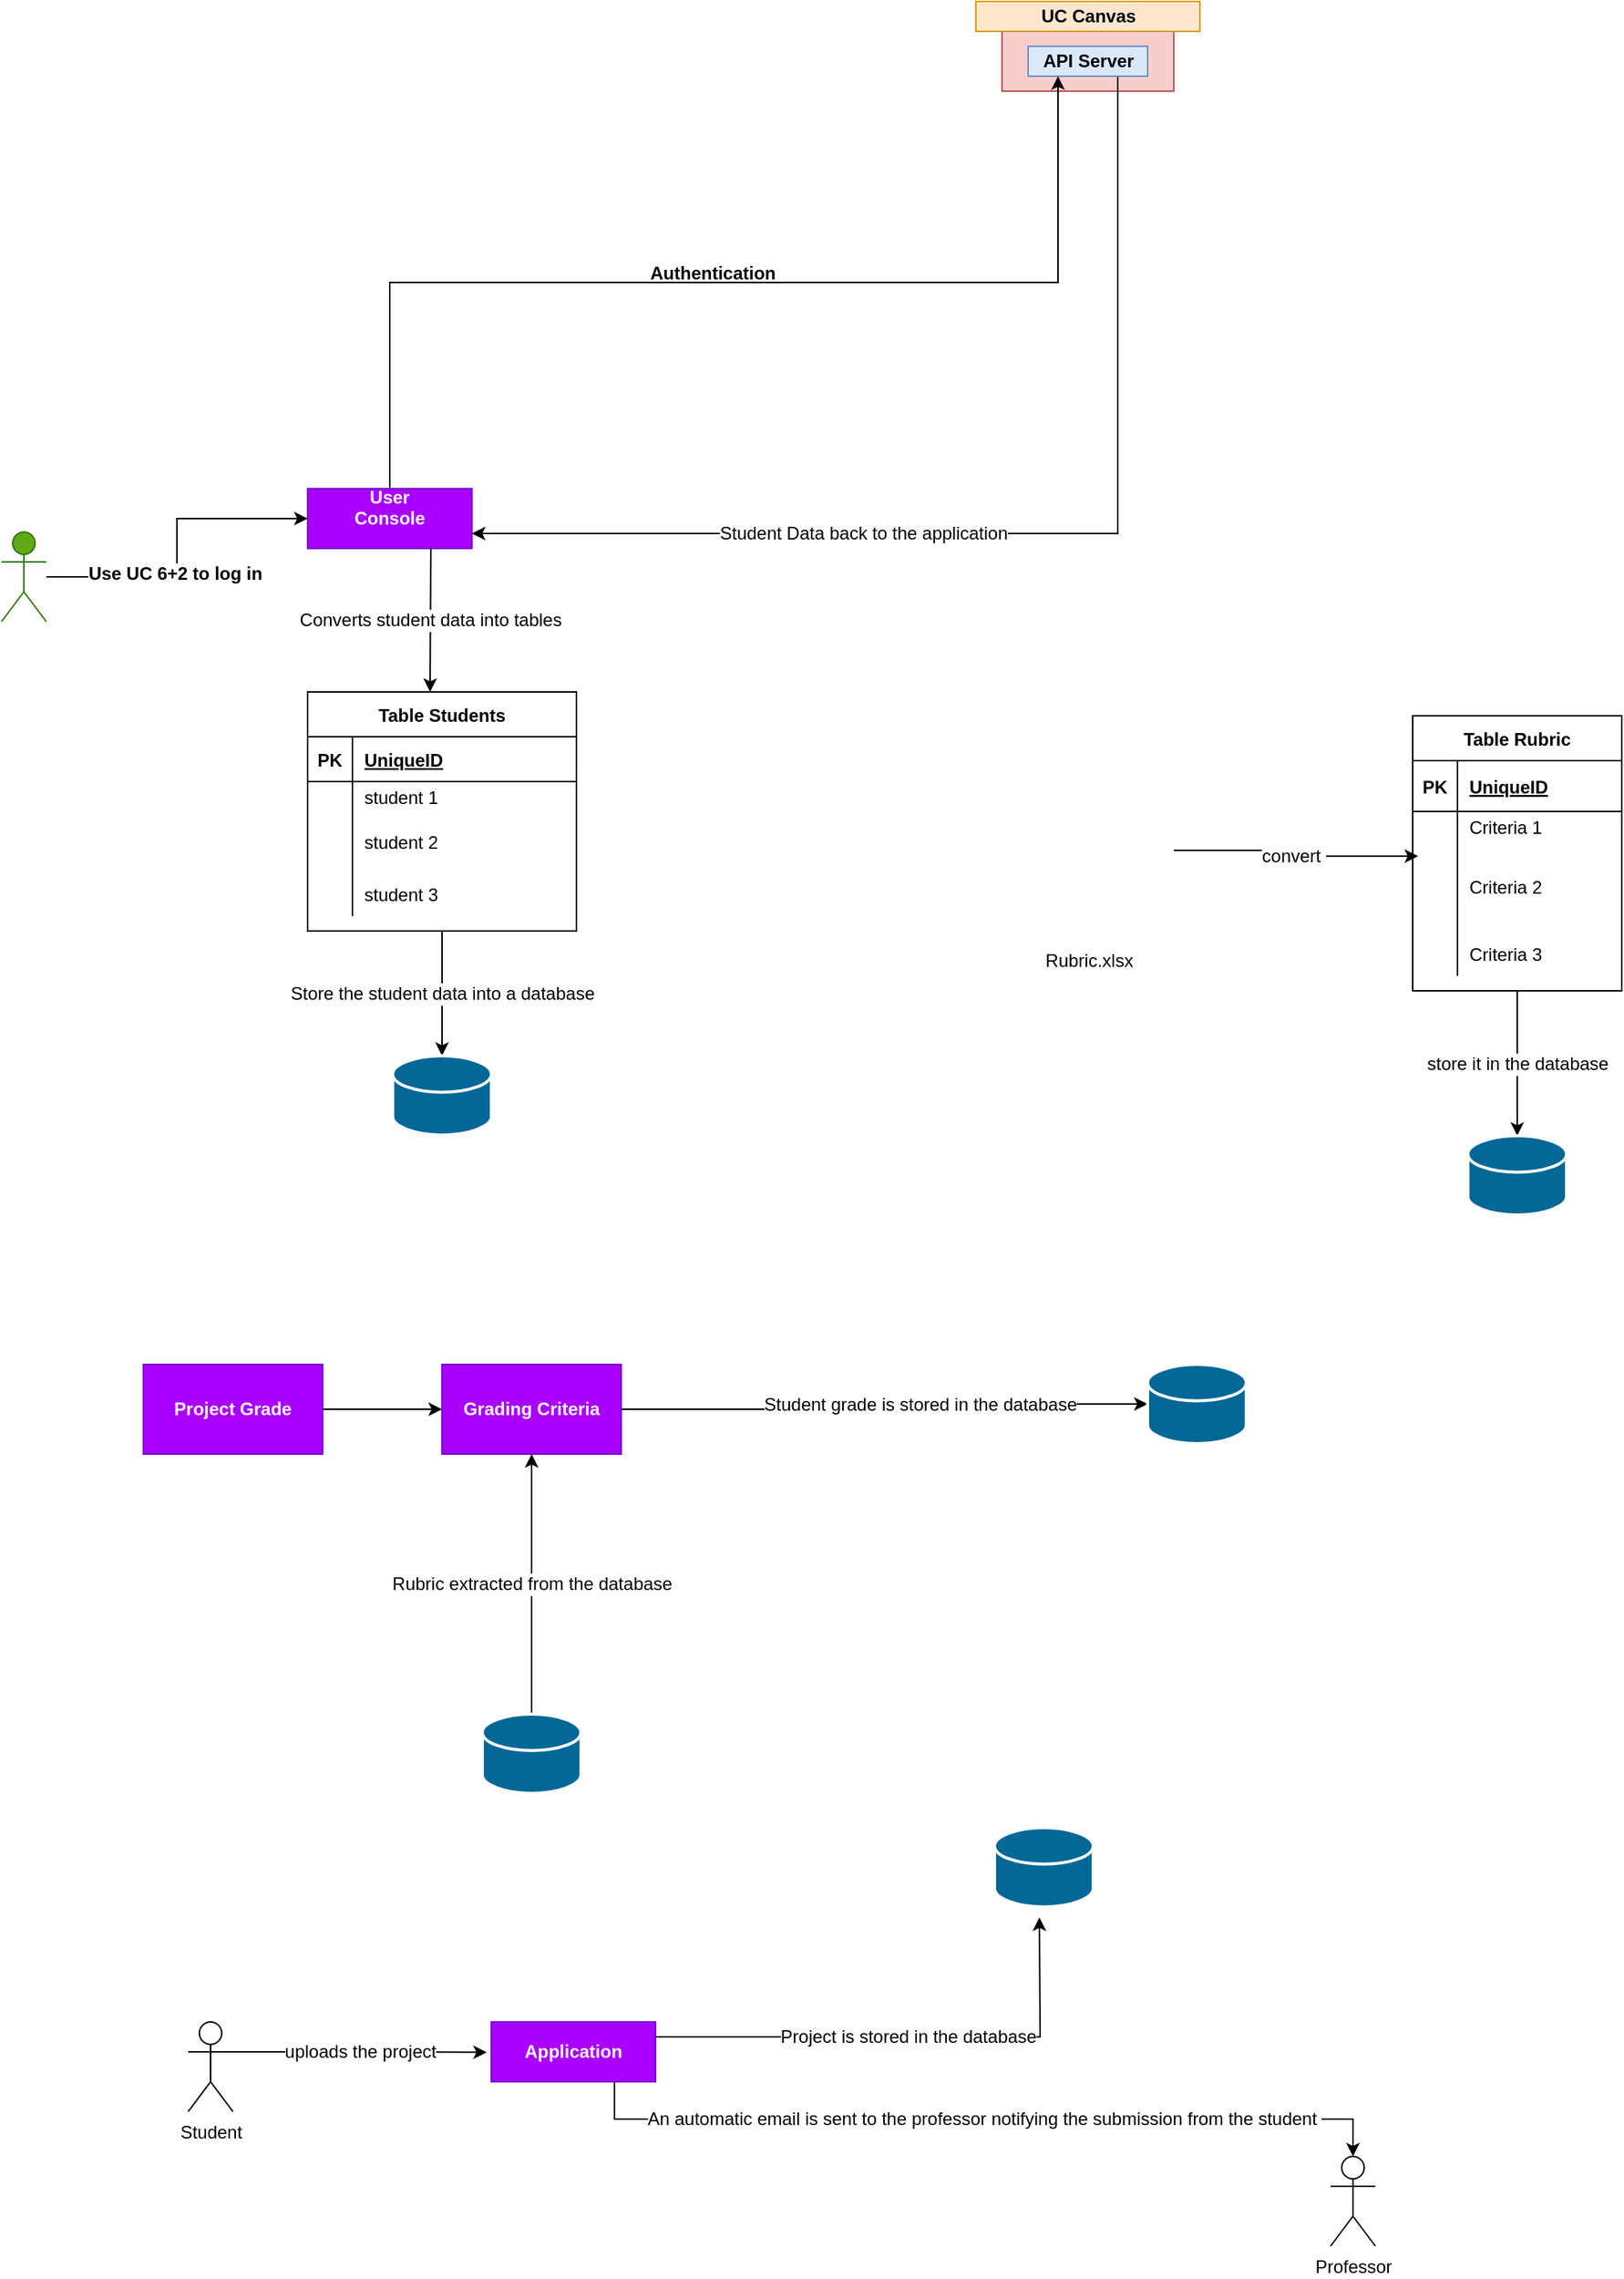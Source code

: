 <mxfile version="13.7.3" type="device" pages="3"><diagram name="D2" id="yiFUVaIJTZp96w5L5gGm"><mxGraphModel dx="1955" dy="1093" grid="1" gridSize="10" guides="1" tooltips="1" connect="1" arrows="1" fold="1" page="1" pageScale="1" pageWidth="1169" pageHeight="827" math="0" shadow="0"><root><mxCell id="TwGnZ3G9gbLGve85JqXl-0"/><mxCell id="TwGnZ3G9gbLGve85JqXl-1" parent="TwGnZ3G9gbLGve85JqXl-0"/><mxCell id="TwGnZ3G9gbLGve85JqXl-78" style="edgeStyle=orthogonalEdgeStyle;rounded=0;orthogonalLoop=1;jettySize=auto;html=1;entryX=0;entryY=0.5;entryDx=0;entryDy=0;" parent="TwGnZ3G9gbLGve85JqXl-1" source="TwGnZ3G9gbLGve85JqXl-13" target="TwGnZ3G9gbLGve85JqXl-76" edge="1"><mxGeometry relative="1" as="geometry"/></mxCell><mxCell id="TwGnZ3G9gbLGve85JqXl-106" value="&lt;b&gt;Use UC 6+2 to log in&lt;/b&gt;" style="text;html=1;align=center;verticalAlign=middle;resizable=0;points=[];labelBackgroundColor=#ffffff;" parent="TwGnZ3G9gbLGve85JqXl-78" vertex="1" connectable="0"><mxGeometry x="-0.194" y="2" relative="1" as="geometry"><mxPoint as="offset"/></mxGeometry></mxCell><mxCell id="TwGnZ3G9gbLGve85JqXl-13" value="Actor" style="shape=umlActor;verticalLabelPosition=bottom;labelBackgroundColor=#ffffff;verticalAlign=top;html=1;outlineConnect=0;fillColor=#60a917;strokeColor=#2D7600;fontColor=#ffffff;" parent="TwGnZ3G9gbLGve85JqXl-1" vertex="1"><mxGeometry x="15" y="423" width="30" height="60" as="geometry"/></mxCell><mxCell id="TwGnZ3G9gbLGve85JqXl-14" value="" style="rounded=0;whiteSpace=wrap;html=1;fillColor=#f8cecc;strokeColor=#b85450;" parent="TwGnZ3G9gbLGve85JqXl-1" vertex="1"><mxGeometry x="685" y="88" width="115" height="40" as="geometry"/></mxCell><mxCell id="A2jOwhbCnfomv7ax0fRf-10" value="Student Data back to the application" style="edgeStyle=orthogonalEdgeStyle;rounded=0;orthogonalLoop=1;jettySize=auto;html=1;exitX=0.75;exitY=1;exitDx=0;exitDy=0;entryX=1;entryY=0.75;entryDx=0;entryDy=0;fontSize=12;" edge="1" parent="TwGnZ3G9gbLGve85JqXl-1" source="TwGnZ3G9gbLGve85JqXl-15" target="TwGnZ3G9gbLGve85JqXl-76"><mxGeometry x="0.293" relative="1" as="geometry"><mxPoint x="1" as="offset"/></mxGeometry></mxCell><mxCell id="TwGnZ3G9gbLGve85JqXl-15" value="&lt;b&gt;API Server&lt;/b&gt;" style="rounded=0;whiteSpace=wrap;html=1;fillColor=#dae8fc;strokeColor=#6c8ebf;" parent="TwGnZ3G9gbLGve85JqXl-1" vertex="1"><mxGeometry x="702.5" y="98" width="80" height="20" as="geometry"/></mxCell><mxCell id="TwGnZ3G9gbLGve85JqXl-20" value="&lt;b&gt;UC Canvas&lt;/b&gt;" style="text;html=1;strokeColor=#d79b00;fillColor=#ffe6cc;align=center;verticalAlign=middle;whiteSpace=wrap;rounded=0;" parent="TwGnZ3G9gbLGve85JqXl-1" vertex="1"><mxGeometry x="667.5" y="68" width="150" height="20" as="geometry"/></mxCell><mxCell id="TwGnZ3G9gbLGve85JqXl-97" style="edgeStyle=orthogonalEdgeStyle;rounded=0;orthogonalLoop=1;jettySize=auto;html=1;entryX=0.25;entryY=1;entryDx=0;entryDy=0;exitX=0.5;exitY=0;exitDx=0;exitDy=0;" parent="TwGnZ3G9gbLGve85JqXl-1" source="TwGnZ3G9gbLGve85JqXl-76" target="TwGnZ3G9gbLGve85JqXl-15" edge="1"><mxGeometry relative="1" as="geometry"><mxPoint x="485" y="274.5" as="sourcePoint"/></mxGeometry></mxCell><mxCell id="TwGnZ3G9gbLGve85JqXl-121" value="&lt;b style=&quot;font-size: 12px;&quot;&gt;Authentication&lt;/b&gt;" style="text;html=1;align=center;verticalAlign=middle;resizable=0;points=[];labelBackgroundColor=none;fontSize=12;" parent="TwGnZ3G9gbLGve85JqXl-97" vertex="1" connectable="0"><mxGeometry x="-0.478" y="1" relative="1" as="geometry"><mxPoint x="164.67" y="-5" as="offset"/></mxGeometry></mxCell><mxCell id="A2jOwhbCnfomv7ax0fRf-11" value="Converts student data into tables" style="edgeStyle=orthogonalEdgeStyle;rounded=0;orthogonalLoop=1;jettySize=auto;html=1;exitX=0.75;exitY=1;exitDx=0;exitDy=0;fontSize=12;" edge="1" parent="TwGnZ3G9gbLGve85JqXl-1" source="TwGnZ3G9gbLGve85JqXl-76"><mxGeometry relative="1" as="geometry"><mxPoint x="302" y="530" as="targetPoint"/></mxGeometry></mxCell><mxCell id="TwGnZ3G9gbLGve85JqXl-76" value="&lt;b&gt;User &lt;br&gt;Console&lt;br&gt;&lt;br&gt;&lt;/b&gt;" style="rounded=0;whiteSpace=wrap;html=1;fillColor=#aa00ff;strokeColor=#7700CC;fontColor=#ffffff;" parent="TwGnZ3G9gbLGve85JqXl-1" vertex="1"><mxGeometry x="220" y="394" width="110" height="40" as="geometry"/></mxCell><mxCell id="A2jOwhbCnfomv7ax0fRf-73" value="Store the student data into a database" style="edgeStyle=orthogonalEdgeStyle;rounded=0;orthogonalLoop=1;jettySize=auto;html=1;fontSize=12;" edge="1" parent="TwGnZ3G9gbLGve85JqXl-1" source="A2jOwhbCnfomv7ax0fRf-55" target="A2jOwhbCnfomv7ax0fRf-74"><mxGeometry relative="1" as="geometry"><mxPoint x="310" y="800" as="targetPoint"/></mxGeometry></mxCell><mxCell id="A2jOwhbCnfomv7ax0fRf-55" value="Table Students" style="shape=table;startSize=30;container=1;collapsible=1;childLayout=tableLayout;fixedRows=1;rowLines=0;fontStyle=1;align=center;resizeLast=1;fontSize=12;" vertex="1" parent="TwGnZ3G9gbLGve85JqXl-1"><mxGeometry x="220" y="530" width="180" height="160" as="geometry"/></mxCell><mxCell id="A2jOwhbCnfomv7ax0fRf-56" value="" style="shape=partialRectangle;collapsible=0;dropTarget=0;pointerEvents=0;fillColor=none;top=0;left=0;bottom=1;right=0;points=[[0,0.5],[1,0.5]];portConstraint=eastwest;" vertex="1" parent="A2jOwhbCnfomv7ax0fRf-55"><mxGeometry y="30" width="180" height="30" as="geometry"/></mxCell><mxCell id="A2jOwhbCnfomv7ax0fRf-57" value="PK" style="shape=partialRectangle;connectable=0;fillColor=none;top=0;left=0;bottom=0;right=0;fontStyle=1;overflow=hidden;" vertex="1" parent="A2jOwhbCnfomv7ax0fRf-56"><mxGeometry width="30" height="30" as="geometry"/></mxCell><mxCell id="A2jOwhbCnfomv7ax0fRf-58" value="UniqueID" style="shape=partialRectangle;connectable=0;fillColor=none;top=0;left=0;bottom=0;right=0;align=left;spacingLeft=6;fontStyle=5;overflow=hidden;" vertex="1" parent="A2jOwhbCnfomv7ax0fRf-56"><mxGeometry x="30" width="150" height="30" as="geometry"/></mxCell><mxCell id="A2jOwhbCnfomv7ax0fRf-59" value="" style="shape=partialRectangle;collapsible=0;dropTarget=0;pointerEvents=0;fillColor=none;top=0;left=0;bottom=0;right=0;points=[[0,0.5],[1,0.5]];portConstraint=eastwest;" vertex="1" parent="A2jOwhbCnfomv7ax0fRf-55"><mxGeometry y="60" width="180" height="20" as="geometry"/></mxCell><mxCell id="A2jOwhbCnfomv7ax0fRf-60" value="" style="shape=partialRectangle;connectable=0;fillColor=none;top=0;left=0;bottom=0;right=0;editable=1;overflow=hidden;" vertex="1" parent="A2jOwhbCnfomv7ax0fRf-59"><mxGeometry width="30" height="20" as="geometry"/></mxCell><mxCell id="A2jOwhbCnfomv7ax0fRf-61" value="student 1" style="shape=partialRectangle;connectable=0;fillColor=none;top=0;left=0;bottom=0;right=0;align=left;spacingLeft=6;overflow=hidden;" vertex="1" parent="A2jOwhbCnfomv7ax0fRf-59"><mxGeometry x="30" width="150" height="20" as="geometry"/></mxCell><mxCell id="A2jOwhbCnfomv7ax0fRf-62" value="" style="shape=partialRectangle;collapsible=0;dropTarget=0;pointerEvents=0;fillColor=none;top=0;left=0;bottom=0;right=0;points=[[0,0.5],[1,0.5]];portConstraint=eastwest;" vertex="1" parent="A2jOwhbCnfomv7ax0fRf-55"><mxGeometry y="80" width="180" height="40" as="geometry"/></mxCell><mxCell id="A2jOwhbCnfomv7ax0fRf-63" value="" style="shape=partialRectangle;connectable=0;fillColor=none;top=0;left=0;bottom=0;right=0;editable=1;overflow=hidden;" vertex="1" parent="A2jOwhbCnfomv7ax0fRf-62"><mxGeometry width="30" height="40" as="geometry"/></mxCell><mxCell id="A2jOwhbCnfomv7ax0fRf-64" value="student 2" style="shape=partialRectangle;connectable=0;fillColor=none;top=0;left=0;bottom=0;right=0;align=left;spacingLeft=6;overflow=hidden;" vertex="1" parent="A2jOwhbCnfomv7ax0fRf-62"><mxGeometry x="30" width="150" height="40" as="geometry"/></mxCell><mxCell id="A2jOwhbCnfomv7ax0fRf-65" value="" style="shape=partialRectangle;collapsible=0;dropTarget=0;pointerEvents=0;fillColor=none;top=0;left=0;bottom=0;right=0;points=[[0,0.5],[1,0.5]];portConstraint=eastwest;" vertex="1" parent="A2jOwhbCnfomv7ax0fRf-55"><mxGeometry y="120" width="180" height="30" as="geometry"/></mxCell><mxCell id="A2jOwhbCnfomv7ax0fRf-66" value="" style="shape=partialRectangle;connectable=0;fillColor=none;top=0;left=0;bottom=0;right=0;editable=1;overflow=hidden;" vertex="1" parent="A2jOwhbCnfomv7ax0fRf-65"><mxGeometry width="30" height="30" as="geometry"/></mxCell><mxCell id="A2jOwhbCnfomv7ax0fRf-67" value="student 3" style="shape=partialRectangle;connectable=0;fillColor=none;top=0;left=0;bottom=0;right=0;align=left;spacingLeft=6;overflow=hidden;" vertex="1" parent="A2jOwhbCnfomv7ax0fRf-65"><mxGeometry x="30" width="150" height="30" as="geometry"/></mxCell><mxCell id="A2jOwhbCnfomv7ax0fRf-74" value="" style="shape=mxgraph.cisco.storage.relational_database;html=1;pointerEvents=1;dashed=0;fillColor=#036897;strokeColor=#ffffff;strokeWidth=2;verticalLabelPosition=bottom;verticalAlign=top;align=center;outlineConnect=0;fontSize=12;" vertex="1" parent="TwGnZ3G9gbLGve85JqXl-1"><mxGeometry x="277" y="773.5" width="66" height="53" as="geometry"/></mxCell><mxCell id="A2jOwhbCnfomv7ax0fRf-108" value="convert&amp;nbsp;" style="edgeStyle=orthogonalEdgeStyle;rounded=0;orthogonalLoop=1;jettySize=auto;html=1;entryX=0.026;entryY=0.165;entryDx=0;entryDy=0;entryPerimeter=0;fontSize=12;" edge="1" parent="TwGnZ3G9gbLGve85JqXl-1" source="A2jOwhbCnfomv7ax0fRf-76" target="A2jOwhbCnfomv7ax0fRf-99"><mxGeometry relative="1" as="geometry"/></mxCell><mxCell id="A2jOwhbCnfomv7ax0fRf-76" value="" style="shape=image;html=1;verticalAlign=top;verticalLabelPosition=bottom;labelBackgroundColor=#ffffff;imageAspect=0;aspect=fixed;image=https://cdn0.iconfinder.com/data/icons/file-names-vol-6-1/512/09-128.png;fontSize=12;" vertex="1" parent="TwGnZ3G9gbLGve85JqXl-1"><mxGeometry x="672" y="572" width="128" height="128" as="geometry"/></mxCell><mxCell id="A2jOwhbCnfomv7ax0fRf-113" value="store it in the database" style="edgeStyle=orthogonalEdgeStyle;rounded=0;orthogonalLoop=1;jettySize=auto;html=1;exitX=0.5;exitY=1;exitDx=0;exitDy=0;entryX=0.5;entryY=0;entryDx=0;entryDy=0;entryPerimeter=0;fontSize=12;" edge="1" parent="TwGnZ3G9gbLGve85JqXl-1" source="A2jOwhbCnfomv7ax0fRf-92" target="A2jOwhbCnfomv7ax0fRf-111"><mxGeometry relative="1" as="geometry"/></mxCell><mxCell id="A2jOwhbCnfomv7ax0fRf-92" value="Table Rubric" style="shape=table;startSize=30;container=1;collapsible=1;childLayout=tableLayout;fixedRows=1;rowLines=0;fontStyle=1;align=center;resizeLast=1;fontSize=12;" vertex="1" parent="TwGnZ3G9gbLGve85JqXl-1"><mxGeometry x="960" y="546" width="140" height="184" as="geometry"/></mxCell><mxCell id="A2jOwhbCnfomv7ax0fRf-93" value="" style="shape=partialRectangle;collapsible=0;dropTarget=0;pointerEvents=0;fillColor=none;top=0;left=0;bottom=1;right=0;points=[[0,0.5],[1,0.5]];portConstraint=eastwest;" vertex="1" parent="A2jOwhbCnfomv7ax0fRf-92"><mxGeometry y="30" width="140" height="34" as="geometry"/></mxCell><mxCell id="A2jOwhbCnfomv7ax0fRf-94" value="PK" style="shape=partialRectangle;connectable=0;fillColor=none;top=0;left=0;bottom=0;right=0;fontStyle=1;overflow=hidden;" vertex="1" parent="A2jOwhbCnfomv7ax0fRf-93"><mxGeometry width="30" height="34" as="geometry"/></mxCell><mxCell id="A2jOwhbCnfomv7ax0fRf-95" value="UniqueID" style="shape=partialRectangle;connectable=0;fillColor=none;top=0;left=0;bottom=0;right=0;align=left;spacingLeft=6;fontStyle=5;overflow=hidden;" vertex="1" parent="A2jOwhbCnfomv7ax0fRf-93"><mxGeometry x="30" width="110" height="34" as="geometry"/></mxCell><mxCell id="A2jOwhbCnfomv7ax0fRf-96" value="" style="shape=partialRectangle;collapsible=0;dropTarget=0;pointerEvents=0;fillColor=none;top=0;left=0;bottom=0;right=0;points=[[0,0.5],[1,0.5]];portConstraint=eastwest;" vertex="1" parent="A2jOwhbCnfomv7ax0fRf-92"><mxGeometry y="64" width="140" height="20" as="geometry"/></mxCell><mxCell id="A2jOwhbCnfomv7ax0fRf-97" value="" style="shape=partialRectangle;connectable=0;fillColor=none;top=0;left=0;bottom=0;right=0;editable=1;overflow=hidden;" vertex="1" parent="A2jOwhbCnfomv7ax0fRf-96"><mxGeometry width="30" height="20" as="geometry"/></mxCell><mxCell id="A2jOwhbCnfomv7ax0fRf-98" value="Criteria 1" style="shape=partialRectangle;connectable=0;fillColor=none;top=0;left=0;bottom=0;right=0;align=left;spacingLeft=6;overflow=hidden;" vertex="1" parent="A2jOwhbCnfomv7ax0fRf-96"><mxGeometry x="30" width="110" height="20" as="geometry"/></mxCell><mxCell id="A2jOwhbCnfomv7ax0fRf-99" value="" style="shape=partialRectangle;collapsible=0;dropTarget=0;pointerEvents=0;fillColor=none;top=0;left=0;bottom=0;right=0;points=[[0,0.5],[1,0.5]];portConstraint=eastwest;" vertex="1" parent="A2jOwhbCnfomv7ax0fRf-92"><mxGeometry y="84" width="140" height="60" as="geometry"/></mxCell><mxCell id="A2jOwhbCnfomv7ax0fRf-100" value="" style="shape=partialRectangle;connectable=0;fillColor=none;top=0;left=0;bottom=0;right=0;editable=1;overflow=hidden;" vertex="1" parent="A2jOwhbCnfomv7ax0fRf-99"><mxGeometry width="30" height="60" as="geometry"/></mxCell><mxCell id="A2jOwhbCnfomv7ax0fRf-101" value="Criteria 2" style="shape=partialRectangle;connectable=0;fillColor=none;top=0;left=0;bottom=0;right=0;align=left;spacingLeft=6;overflow=hidden;" vertex="1" parent="A2jOwhbCnfomv7ax0fRf-99"><mxGeometry x="30" width="110" height="60" as="geometry"/></mxCell><mxCell id="A2jOwhbCnfomv7ax0fRf-102" value="" style="shape=partialRectangle;collapsible=0;dropTarget=0;pointerEvents=0;fillColor=none;top=0;left=0;bottom=0;right=0;points=[[0,0.5],[1,0.5]];portConstraint=eastwest;" vertex="1" parent="A2jOwhbCnfomv7ax0fRf-92"><mxGeometry y="144" width="140" height="30" as="geometry"/></mxCell><mxCell id="A2jOwhbCnfomv7ax0fRf-103" value="" style="shape=partialRectangle;connectable=0;fillColor=none;top=0;left=0;bottom=0;right=0;editable=1;overflow=hidden;" vertex="1" parent="A2jOwhbCnfomv7ax0fRf-102"><mxGeometry width="30" height="30" as="geometry"/></mxCell><mxCell id="A2jOwhbCnfomv7ax0fRf-104" value="Criteria 3" style="shape=partialRectangle;connectable=0;fillColor=none;top=0;left=0;bottom=0;right=0;align=left;spacingLeft=6;overflow=hidden;" vertex="1" parent="A2jOwhbCnfomv7ax0fRf-102"><mxGeometry x="30" width="110" height="30" as="geometry"/></mxCell><mxCell id="A2jOwhbCnfomv7ax0fRf-110" value="Rubric.xlsx" style="text;html=1;align=center;verticalAlign=middle;resizable=0;points=[];autosize=1;fontSize=12;" vertex="1" parent="TwGnZ3G9gbLGve85JqXl-1"><mxGeometry x="707.5" y="700" width="70" height="20" as="geometry"/></mxCell><mxCell id="A2jOwhbCnfomv7ax0fRf-111" value="" style="shape=mxgraph.cisco.storage.relational_database;html=1;pointerEvents=1;dashed=0;fillColor=#036897;strokeColor=#ffffff;strokeWidth=2;verticalLabelPosition=bottom;verticalAlign=top;align=center;outlineConnect=0;fontSize=12;" vertex="1" parent="TwGnZ3G9gbLGve85JqXl-1"><mxGeometry x="997" y="827" width="66" height="53" as="geometry"/></mxCell><mxCell id="A2jOwhbCnfomv7ax0fRf-116" value="" style="edgeStyle=orthogonalEdgeStyle;rounded=0;orthogonalLoop=1;jettySize=auto;html=1;fontSize=12;" edge="1" parent="TwGnZ3G9gbLGve85JqXl-1" source="A2jOwhbCnfomv7ax0fRf-114" target="A2jOwhbCnfomv7ax0fRf-115"><mxGeometry relative="1" as="geometry"/></mxCell><mxCell id="A2jOwhbCnfomv7ax0fRf-114" value="Project Grade" style="rounded=0;whiteSpace=wrap;html=1;fontSize=12;fillColor=#AA00FF;strokeColor=#7700CC;fontColor=#FFFFFF;fontStyle=1" vertex="1" parent="TwGnZ3G9gbLGve85JqXl-1"><mxGeometry x="110" y="980" width="120" height="60" as="geometry"/></mxCell><mxCell id="A2jOwhbCnfomv7ax0fRf-125" value="Student grade is stored in the database" style="edgeStyle=orthogonalEdgeStyle;rounded=0;orthogonalLoop=1;jettySize=auto;html=1;exitX=1;exitY=0.5;exitDx=0;exitDy=0;entryX=0;entryY=0.5;entryDx=0;entryDy=0;entryPerimeter=0;fontSize=12;" edge="1" parent="TwGnZ3G9gbLGve85JqXl-1" source="A2jOwhbCnfomv7ax0fRf-115" target="A2jOwhbCnfomv7ax0fRf-123"><mxGeometry x="0.143" relative="1" as="geometry"><mxPoint as="offset"/></mxGeometry></mxCell><mxCell id="A2jOwhbCnfomv7ax0fRf-115" value="Grading Criteria" style="rounded=0;whiteSpace=wrap;html=1;fontSize=12;fillColor=#AA00FF;strokeColor=#7700CC;fontColor=#FFFFFF;fontStyle=1" vertex="1" parent="TwGnZ3G9gbLGve85JqXl-1"><mxGeometry x="310" y="980" width="120" height="60" as="geometry"/></mxCell><mxCell id="A2jOwhbCnfomv7ax0fRf-121" value="Rubric extracted from the database" style="edgeStyle=orthogonalEdgeStyle;rounded=0;orthogonalLoop=1;jettySize=auto;html=1;exitX=0.5;exitY=0;exitDx=0;exitDy=0;exitPerimeter=0;entryX=0.5;entryY=1;entryDx=0;entryDy=0;fontSize=12;" edge="1" parent="TwGnZ3G9gbLGve85JqXl-1" source="A2jOwhbCnfomv7ax0fRf-119" target="A2jOwhbCnfomv7ax0fRf-115"><mxGeometry relative="1" as="geometry"/></mxCell><mxCell id="A2jOwhbCnfomv7ax0fRf-119" value="" style="shape=mxgraph.cisco.storage.relational_database;html=1;pointerEvents=1;dashed=0;fillColor=#036897;strokeColor=#ffffff;strokeWidth=2;verticalLabelPosition=bottom;verticalAlign=top;align=center;outlineConnect=0;fontSize=12;" vertex="1" parent="TwGnZ3G9gbLGve85JqXl-1"><mxGeometry x="337" y="1214" width="66" height="53" as="geometry"/></mxCell><mxCell id="A2jOwhbCnfomv7ax0fRf-123" value="" style="shape=mxgraph.cisco.storage.relational_database;html=1;pointerEvents=1;dashed=0;fillColor=#036897;strokeColor=#ffffff;strokeWidth=2;verticalLabelPosition=bottom;verticalAlign=top;align=center;outlineConnect=0;fontSize=12;" vertex="1" parent="TwGnZ3G9gbLGve85JqXl-1"><mxGeometry x="782.5" y="980" width="66" height="53" as="geometry"/></mxCell><mxCell id="A2jOwhbCnfomv7ax0fRf-128" value="uploads the project" style="edgeStyle=orthogonalEdgeStyle;rounded=0;orthogonalLoop=1;jettySize=auto;html=1;exitX=1;exitY=0.333;exitDx=0;exitDy=0;exitPerimeter=0;fontSize=12;" edge="1" parent="TwGnZ3G9gbLGve85JqXl-1" source="A2jOwhbCnfomv7ax0fRf-127"><mxGeometry relative="1" as="geometry"><mxPoint x="340" y="1440.333" as="targetPoint"/></mxGeometry></mxCell><mxCell id="A2jOwhbCnfomv7ax0fRf-127" value="Student" style="shape=umlActor;verticalLabelPosition=bottom;verticalAlign=top;html=1;outlineConnect=0;fontSize=12;" vertex="1" parent="TwGnZ3G9gbLGve85JqXl-1"><mxGeometry x="140" y="1420" width="30" height="60" as="geometry"/></mxCell><mxCell id="A2jOwhbCnfomv7ax0fRf-130" value="Project is stored in the database" style="edgeStyle=orthogonalEdgeStyle;rounded=0;orthogonalLoop=1;jettySize=auto;html=1;exitX=1;exitY=0.25;exitDx=0;exitDy=0;fontSize=12;" edge="1" parent="TwGnZ3G9gbLGve85JqXl-1" source="A2jOwhbCnfomv7ax0fRf-129"><mxGeometry relative="1" as="geometry"><mxPoint x="710" y="1350" as="targetPoint"/></mxGeometry></mxCell><mxCell id="A2jOwhbCnfomv7ax0fRf-132" value="An automatic email is sent to the professor notifying the submission from the student&amp;nbsp;" style="edgeStyle=orthogonalEdgeStyle;rounded=0;orthogonalLoop=1;jettySize=auto;html=1;exitX=0.75;exitY=1;exitDx=0;exitDy=0;fontSize=12;" edge="1" parent="TwGnZ3G9gbLGve85JqXl-1" source="A2jOwhbCnfomv7ax0fRf-129" target="A2jOwhbCnfomv7ax0fRf-133"><mxGeometry relative="1" as="geometry"><mxPoint x="920" y="1540" as="targetPoint"/></mxGeometry></mxCell><mxCell id="A2jOwhbCnfomv7ax0fRf-129" value="&lt;b&gt;Application&lt;br&gt;&lt;/b&gt;" style="rounded=0;whiteSpace=wrap;html=1;fillColor=#aa00ff;strokeColor=#7700CC;fontColor=#ffffff;" vertex="1" parent="TwGnZ3G9gbLGve85JqXl-1"><mxGeometry x="343" y="1420" width="110" height="40" as="geometry"/></mxCell><mxCell id="A2jOwhbCnfomv7ax0fRf-131" value="" style="shape=mxgraph.cisco.storage.relational_database;html=1;pointerEvents=1;dashed=0;fillColor=#036897;strokeColor=#ffffff;strokeWidth=2;verticalLabelPosition=bottom;verticalAlign=top;align=center;outlineConnect=0;fontSize=12;" vertex="1" parent="TwGnZ3G9gbLGve85JqXl-1"><mxGeometry x="680" y="1290" width="66" height="53" as="geometry"/></mxCell><mxCell id="A2jOwhbCnfomv7ax0fRf-133" value="Professor" style="shape=umlActor;verticalLabelPosition=bottom;verticalAlign=top;html=1;outlineConnect=0;fontSize=12;" vertex="1" parent="TwGnZ3G9gbLGve85JqXl-1"><mxGeometry x="905" y="1510" width="30" height="60" as="geometry"/></mxCell></root></mxGraphModel></diagram><diagram id="ilM2jWNd44-yo-wW814Y" name="D1"><mxGraphModel dx="782" dy="437" grid="1" gridSize="10" guides="1" tooltips="1" connect="1" arrows="1" fold="1" page="1" pageScale="1" pageWidth="850" pageHeight="1100" math="0" shadow="0"><root><mxCell id="Q3MIU1BF8mU0bLVxS9Ov-0"/><mxCell id="Q3MIU1BF8mU0bLVxS9Ov-1" parent="Q3MIU1BF8mU0bLVxS9Ov-0"/><mxCell id="Leph3jTYUEuzkdZmOXpf-0" value="&lt;font color=&quot;#000000&quot;&gt;Validation&lt;/font&gt;" style="edgeStyle=orthogonalEdgeStyle;rounded=0;orthogonalLoop=1;jettySize=auto;html=1;exitX=1;exitY=0.5;exitDx=0;exitDy=0;fontSize=12;fontColor=#FFFFFF;" edge="1" parent="Q3MIU1BF8mU0bLVxS9Ov-1" source="NdE39bl4aRF32mQPJfpJ-0" target="Leph3jTYUEuzkdZmOXpf-1"><mxGeometry relative="1" as="geometry"><mxPoint x="270" y="310" as="targetPoint"/></mxGeometry></mxCell><mxCell id="NdE39bl4aRF32mQPJfpJ-0" value="App Login" style="whiteSpace=wrap;html=1;aspect=fixed;fontSize=12;fillColor=#AA00FF;strokeColor=#7700CC;fontColor=#FFFFFF;fontStyle=1" vertex="1" parent="Q3MIU1BF8mU0bLVxS9Ov-1"><mxGeometry x="60" y="270" width="80" height="80" as="geometry"/></mxCell><mxCell id="Leph3jTYUEuzkdZmOXpf-2" style="edgeStyle=orthogonalEdgeStyle;rounded=0;orthogonalLoop=1;jettySize=auto;html=1;exitX=1;exitY=0.333;exitDx=0;exitDy=0;exitPerimeter=0;fontSize=12;fontColor=#000000;" edge="1" parent="Q3MIU1BF8mU0bLVxS9Ov-1" source="Leph3jTYUEuzkdZmOXpf-1"><mxGeometry relative="1" as="geometry"><mxPoint x="470" y="240" as="targetPoint"/></mxGeometry></mxCell><mxCell id="Leph3jTYUEuzkdZmOXpf-3" style="edgeStyle=orthogonalEdgeStyle;rounded=0;orthogonalLoop=1;jettySize=auto;html=1;exitX=0.5;exitY=0.5;exitDx=0;exitDy=0;exitPerimeter=0;fontSize=12;fontColor=#000000;entryX=0.5;entryY=0;entryDx=0;entryDy=0;" edge="1" parent="Q3MIU1BF8mU0bLVxS9Ov-1" source="Leph3jTYUEuzkdZmOXpf-1" target="Leph3jTYUEuzkdZmOXpf-5"><mxGeometry relative="1" as="geometry"><mxPoint x="470" y="360" as="targetPoint"/></mxGeometry></mxCell><mxCell id="Leph3jTYUEuzkdZmOXpf-1" value="Student/Professor" style="shape=umlActor;verticalLabelPosition=bottom;verticalAlign=top;html=1;outlineConnect=0;fontSize=12;fillColor=#000000;" vertex="1" parent="Q3MIU1BF8mU0bLVxS9Ov-1"><mxGeometry x="255" y="280" width="30" height="60" as="geometry"/></mxCell><mxCell id="Leph3jTYUEuzkdZmOXpf-5" value="Student Data" style="shape=datastore;whiteSpace=wrap;html=1;strokeColor=#000000;fontSize=12;fillColor=#000099;fontColor=#FFFFFF;fontStyle=1" vertex="1" parent="Q3MIU1BF8mU0bLVxS9Ov-1"><mxGeometry x="440" y="370" width="60" height="60" as="geometry"/></mxCell><mxCell id="Leph3jTYUEuzkdZmOXpf-6" value="&lt;font color=&quot;#ffffff&quot;&gt;Professor Data&lt;/font&gt;" style="shape=datastore;whiteSpace=wrap;html=1;strokeColor=#000000;fontSize=12;fontColor=#000000;fillColor=#000099;fontStyle=1" vertex="1" parent="Q3MIU1BF8mU0bLVxS9Ov-1"><mxGeometry x="440" y="180" width="60" height="60" as="geometry"/></mxCell><mxCell id="Leph3jTYUEuzkdZmOXpf-8" value="" style="whiteSpace=wrap;html=1;aspect=fixed;fontSize=12;strokeColor=#6c8ebf;fillColor=#AA00FF;" vertex="1" parent="Q3MIU1BF8mU0bLVxS9Ov-1"><mxGeometry x="230" y="510" width="390" height="390" as="geometry"/></mxCell><mxCell id="Leph3jTYUEuzkdZmOXpf-16" value="&lt;font color=&quot;#000000&quot;&gt;Project Rubric&lt;/font&gt;" style="edgeStyle=orthogonalEdgeStyle;rounded=0;orthogonalLoop=1;jettySize=auto;html=1;exitX=0.5;exitY=0.5;exitDx=0;exitDy=0;exitPerimeter=0;fontSize=12;fontColor=#FFFFFF;" edge="1" parent="Q3MIU1BF8mU0bLVxS9Ov-1" source="Leph3jTYUEuzkdZmOXpf-10" target="Leph3jTYUEuzkdZmOXpf-14"><mxGeometry x="-0.649" relative="1" as="geometry"><mxPoint as="offset"/></mxGeometry></mxCell><mxCell id="Leph3jTYUEuzkdZmOXpf-22" value="Student Grade" style="edgeStyle=orthogonalEdgeStyle;rounded=0;orthogonalLoop=1;jettySize=auto;html=1;exitX=1;exitY=1;exitDx=0;exitDy=0;exitPerimeter=0;labelBackgroundColor=#FFFFFF;fontSize=12;fontColor=#000000;" edge="1" parent="Q3MIU1BF8mU0bLVxS9Ov-1" source="Leph3jTYUEuzkdZmOXpf-10" target="Leph3jTYUEuzkdZmOXpf-19"><mxGeometry x="-0.472" relative="1" as="geometry"><mxPoint as="offset"/></mxGeometry></mxCell><mxCell id="Leph3jTYUEuzkdZmOXpf-10" value="&lt;font color=&quot;#000000&quot;&gt;Professor&lt;/font&gt;" style="shape=umlActor;verticalLabelPosition=bottom;verticalAlign=top;html=1;outlineConnect=0;strokeColor=#000000;fontSize=12;fontColor=#FFFFFF;fillColor=#000000;" vertex="1" parent="Q3MIU1BF8mU0bLVxS9Ov-1"><mxGeometry x="70" y="580" width="30" height="60" as="geometry"/></mxCell><mxCell id="Leph3jTYUEuzkdZmOXpf-30" value="Files" style="edgeStyle=orthogonalEdgeStyle;rounded=0;orthogonalLoop=1;jettySize=auto;html=1;exitX=1;exitY=0.333;exitDx=0;exitDy=0;exitPerimeter=0;labelBackgroundColor=#FFFFFF;fontSize=12;fontColor=#000000;" edge="1" parent="Q3MIU1BF8mU0bLVxS9Ov-1" source="Leph3jTYUEuzkdZmOXpf-11" target="Leph3jTYUEuzkdZmOXpf-28"><mxGeometry x="-0.751" relative="1" as="geometry"><mxPoint as="offset"/></mxGeometry></mxCell><mxCell id="Leph3jTYUEuzkdZmOXpf-33" style="edgeStyle=orthogonalEdgeStyle;rounded=0;orthogonalLoop=1;jettySize=auto;html=1;exitX=1;exitY=1;exitDx=0;exitDy=0;exitPerimeter=0;entryX=0;entryY=0.5;entryDx=0;entryDy=0;labelBackgroundColor=#FFFFFF;fontSize=12;fontColor=#000000;" edge="1" parent="Q3MIU1BF8mU0bLVxS9Ov-1" source="Leph3jTYUEuzkdZmOXpf-11" target="Leph3jTYUEuzkdZmOXpf-32"><mxGeometry relative="1" as="geometry"/></mxCell><mxCell id="Leph3jTYUEuzkdZmOXpf-11" value="&lt;font color=&quot;#000000&quot;&gt;Student&lt;/font&gt;" style="shape=umlActor;verticalLabelPosition=bottom;verticalAlign=top;html=1;outlineConnect=0;strokeColor=#000000;fillColor=#000000;fontSize=12;fontColor=#FFFFFF;" vertex="1" parent="Q3MIU1BF8mU0bLVxS9Ov-1"><mxGeometry x="70" y="770" width="30" height="60" as="geometry"/></mxCell><mxCell id="Leph3jTYUEuzkdZmOXpf-13" value="" style="outlineConnect=0;fontColor=#232F3E;gradientColor=none;fillColor=#277116;strokeColor=none;dashed=0;verticalLabelPosition=bottom;verticalAlign=top;align=center;html=1;fontSize=12;fontStyle=0;aspect=fixed;pointerEvents=1;shape=mxgraph.aws4.iot_analytics_data_store;" vertex="1" parent="Q3MIU1BF8mU0bLVxS9Ov-1"><mxGeometry x="750" y="666" width="54" height="78" as="geometry"/></mxCell><mxCell id="Leph3jTYUEuzkdZmOXpf-18" value="Update in the data store" style="edgeStyle=orthogonalEdgeStyle;rounded=0;orthogonalLoop=1;jettySize=auto;html=1;exitX=1;exitY=0.5;exitDx=0;exitDy=0;labelBackgroundColor=#FFFFFF;fontSize=12;" edge="1" parent="Q3MIU1BF8mU0bLVxS9Ov-1" source="Leph3jTYUEuzkdZmOXpf-14" target="Leph3jTYUEuzkdZmOXpf-13"><mxGeometry x="0.187" relative="1" as="geometry"><mxPoint as="offset"/></mxGeometry></mxCell><mxCell id="Leph3jTYUEuzkdZmOXpf-14" value="Format" style="whiteSpace=wrap;html=1;aspect=fixed;fontSize=12;fillColor=#e1d5e7;strokeColor=#9673a6;fontStyle=1" vertex="1" parent="Q3MIU1BF8mU0bLVxS9Ov-1"><mxGeometry x="400" y="530" width="50" height="50" as="geometry"/></mxCell><mxCell id="Leph3jTYUEuzkdZmOXpf-23" style="edgeStyle=orthogonalEdgeStyle;rounded=0;orthogonalLoop=1;jettySize=auto;html=1;exitX=1;exitY=0.5;exitDx=0;exitDy=0;labelBackgroundColor=#FFFFFF;fontSize=12;fontColor=#000000;" edge="1" parent="Q3MIU1BF8mU0bLVxS9Ov-1" source="Leph3jTYUEuzkdZmOXpf-19" target="Leph3jTYUEuzkdZmOXpf-20"><mxGeometry relative="1" as="geometry"/></mxCell><mxCell id="Leph3jTYUEuzkdZmOXpf-19" value="Acess Rubric" style="whiteSpace=wrap;html=1;aspect=fixed;fontSize=12;fillColor=#e1d5e7;strokeColor=#9673a6;fontStyle=1" vertex="1" parent="Q3MIU1BF8mU0bLVxS9Ov-1"><mxGeometry x="310" y="600" width="50" height="50" as="geometry"/></mxCell><mxCell id="Leph3jTYUEuzkdZmOXpf-24" style="edgeStyle=orthogonalEdgeStyle;rounded=0;orthogonalLoop=1;jettySize=auto;html=1;exitX=1;exitY=0.5;exitDx=0;exitDy=0;labelBackgroundColor=#FFFFFF;fontSize=12;fontColor=#000000;" edge="1" parent="Q3MIU1BF8mU0bLVxS9Ov-1" source="Leph3jTYUEuzkdZmOXpf-20" target="Leph3jTYUEuzkdZmOXpf-13"><mxGeometry relative="1" as="geometry"/></mxCell><mxCell id="Leph3jTYUEuzkdZmOXpf-20" value="Fill Rubric" style="whiteSpace=wrap;html=1;aspect=fixed;fontSize=12;fillColor=#e1d5e7;strokeColor=#9673a6;fontStyle=1" vertex="1" parent="Q3MIU1BF8mU0bLVxS9Ov-1"><mxGeometry x="480" y="600" width="50" height="50" as="geometry"/></mxCell><mxCell id="Leph3jTYUEuzkdZmOXpf-31" style="edgeStyle=orthogonalEdgeStyle;rounded=0;orthogonalLoop=1;jettySize=auto;html=1;exitX=1;exitY=0.5;exitDx=0;exitDy=0;labelBackgroundColor=#FFFFFF;fontSize=12;fontColor=#000000;" edge="1" parent="Q3MIU1BF8mU0bLVxS9Ov-1" source="Leph3jTYUEuzkdZmOXpf-28" target="Leph3jTYUEuzkdZmOXpf-13"><mxGeometry relative="1" as="geometry"/></mxCell><mxCell id="Leph3jTYUEuzkdZmOXpf-28" value="Project Upload" style="whiteSpace=wrap;html=1;aspect=fixed;fontSize=12;fillColor=#e1d5e7;strokeColor=#9673a6;fontStyle=1" vertex="1" parent="Q3MIU1BF8mU0bLVxS9Ov-1"><mxGeometry x="400" y="760" width="50" height="50" as="geometry"/></mxCell><mxCell id="Leph3jTYUEuzkdZmOXpf-32" value="Read Grades" style="whiteSpace=wrap;html=1;aspect=fixed;fontSize=12;fillColor=#e1d5e7;strokeColor=#9673a6;fontStyle=1" vertex="1" parent="Q3MIU1BF8mU0bLVxS9Ov-1"><mxGeometry x="400" y="830" width="50" height="50" as="geometry"/></mxCell><mxCell id="Leph3jTYUEuzkdZmOXpf-34" value="User Console" style="rounded=0;whiteSpace=wrap;html=1;strokeColor=#9673a6;fillColor=#e1d5e7;fontSize=12;fontStyle=1" vertex="1" parent="Q3MIU1BF8mU0bLVxS9Ov-1"><mxGeometry x="365" y="675" width="120" height="60" as="geometry"/></mxCell><mxCell id="PgMBEi11o67_PTxqWd5B-0" value="Application Boundary" style="text;html=1;align=center;verticalAlign=middle;resizable=0;points=[];autosize=1;fontSize=12;fontColor=#000000;fontStyle=1" vertex="1" parent="Q3MIU1BF8mU0bLVxS9Ov-1"><mxGeometry x="485" y="490" width="140" height="20" as="geometry"/></mxCell></root></mxGraphModel></diagram><diagram id="3qmd2qxqPV5b-f28UYY5" name="D0"><mxGraphModel dx="1632" dy="437" grid="1" gridSize="10" guides="1" tooltips="1" connect="1" arrows="1" fold="1" page="1" pageScale="1" pageWidth="850" pageHeight="1100" math="0" shadow="0"><root><mxCell id="7uZ78yP9CGJgGb-5U9OG-0"/><mxCell id="7uZ78yP9CGJgGb-5U9OG-1" parent="7uZ78yP9CGJgGb-5U9OG-0"/><mxCell id="7uZ78yP9CGJgGb-5U9OG-13" value="UC 6+2 credentials" style="edgeStyle=orthogonalEdgeStyle;rounded=0;orthogonalLoop=1;jettySize=auto;html=1;exitX=0.5;exitY=0.5;exitDx=0;exitDy=0;exitPerimeter=0;labelBackgroundColor=#FFFFFF;fontSize=12;fontColor=#000000;" edge="1" parent="7uZ78yP9CGJgGb-5U9OG-1" source="7uZ78yP9CGJgGb-5U9OG-2"><mxGeometry relative="1" as="geometry"><mxPoint x="270" y="280" as="targetPoint"/></mxGeometry></mxCell><mxCell id="7uZ78yP9CGJgGb-5U9OG-2" value="Professor" style="shape=umlActor;verticalLabelPosition=bottom;verticalAlign=top;html=1;outlineConnect=0;strokeColor=#000000;fontSize=12;fontColor=#000000;fillColor=#000000;" vertex="1" parent="7uZ78yP9CGJgGb-5U9OG-1"><mxGeometry x="80" y="250" width="30" height="60" as="geometry"/></mxCell><mxCell id="7uZ78yP9CGJgGb-5U9OG-56" value="Submit files" style="edgeStyle=orthogonalEdgeStyle;rounded=0;orthogonalLoop=1;jettySize=auto;html=1;exitX=0.5;exitY=0.5;exitDx=0;exitDy=0;exitPerimeter=0;labelBackgroundColor=#FFFFFF;fontSize=12;fontColor=#000000;" edge="1" parent="7uZ78yP9CGJgGb-5U9OG-1" source="7uZ78yP9CGJgGb-5U9OG-3" target="7uZ78yP9CGJgGb-5U9OG-55"><mxGeometry relative="1" as="geometry"/></mxCell><mxCell id="7uZ78yP9CGJgGb-5U9OG-3" value="Student" style="shape=umlActor;verticalLabelPosition=bottom;verticalAlign=top;html=1;outlineConnect=0;strokeColor=#000000;fontSize=12;fontColor=#000000;fillColor=#000000;" vertex="1" parent="7uZ78yP9CGJgGb-5U9OG-1"><mxGeometry x="30" y="760" width="30" height="60" as="geometry"/></mxCell><mxCell id="7uZ78yP9CGJgGb-5U9OG-33" value="&lt;font color=&quot;#000000&quot;&gt;Input rubric&lt;/font&gt;" style="edgeStyle=orthogonalEdgeStyle;rounded=0;orthogonalLoop=1;jettySize=auto;html=1;exitX=0.5;exitY=0.5;exitDx=0;exitDy=0;exitPerimeter=0;entryX=0;entryY=0.5;entryDx=0;entryDy=0;labelBackgroundColor=#FFFFFF;fontSize=12;fontColor=#FFFFFF;" edge="1" parent="7uZ78yP9CGJgGb-5U9OG-1" source="7uZ78yP9CGJgGb-5U9OG-4" target="7uZ78yP9CGJgGb-5U9OG-31"><mxGeometry relative="1" as="geometry"/></mxCell><mxCell id="7uZ78yP9CGJgGb-5U9OG-4" value="Professor" style="shape=umlActor;verticalLabelPosition=bottom;verticalAlign=top;html=1;outlineConnect=0;strokeColor=#000000;fontSize=12;fontColor=#000000;fillColor=#000000;" vertex="1" parent="7uZ78yP9CGJgGb-5U9OG-1"><mxGeometry x="80" y="430" width="30" height="60" as="geometry"/></mxCell><mxCell id="7uZ78yP9CGJgGb-5U9OG-39" value="Input grades" style="edgeStyle=orthogonalEdgeStyle;rounded=0;orthogonalLoop=1;jettySize=auto;html=1;exitX=0.5;exitY=0.5;exitDx=0;exitDy=0;exitPerimeter=0;entryX=0;entryY=0.5;entryDx=0;entryDy=0;labelBackgroundColor=#FFFFFF;fontSize=12;" edge="1" parent="7uZ78yP9CGJgGb-5U9OG-1" source="7uZ78yP9CGJgGb-5U9OG-5" target="7uZ78yP9CGJgGb-5U9OG-37"><mxGeometry relative="1" as="geometry"/></mxCell><mxCell id="7uZ78yP9CGJgGb-5U9OG-52" value="Use UC 6+2 credentials to request grade info" style="edgeStyle=orthogonalEdgeStyle;rounded=0;orthogonalLoop=1;jettySize=auto;html=1;exitX=1;exitY=1;exitDx=0;exitDy=0;exitPerimeter=0;entryX=0.5;entryY=1;entryDx=0;entryDy=0;labelBackgroundColor=#FFFFFF;fontSize=12;fontColor=#000000;" edge="1" parent="7uZ78yP9CGJgGb-5U9OG-1" source="7uZ78yP9CGJgGb-5U9OG-5" target="7uZ78yP9CGJgGb-5U9OG-37"><mxGeometry relative="1" as="geometry"/></mxCell><mxCell id="7uZ78yP9CGJgGb-5U9OG-5" value="Student" style="shape=umlActor;verticalLabelPosition=bottom;verticalAlign=top;html=1;outlineConnect=0;strokeColor=#000000;fontSize=12;fontColor=#000000;fillColor=#000000;" vertex="1" parent="7uZ78yP9CGJgGb-5U9OG-1"><mxGeometry x="-30" y="590" width="30" height="60" as="geometry"/></mxCell><mxCell id="7uZ78yP9CGJgGb-5U9OG-6" value="Professor" style="shape=umlActor;verticalLabelPosition=bottom;verticalAlign=top;html=1;outlineConnect=0;strokeColor=#000000;fontSize=12;fontColor=#000000;fillColor=#000000;" vertex="1" parent="7uZ78yP9CGJgGb-5U9OG-1"><mxGeometry x="540" y="760" width="30" height="60" as="geometry"/></mxCell><mxCell id="7uZ78yP9CGJgGb-5U9OG-15" value="&lt;font color=&quot;#000000&quot;&gt;Professor and Student Data&lt;/font&gt;" style="edgeStyle=orthogonalEdgeStyle;rounded=0;orthogonalLoop=1;jettySize=auto;html=1;exitX=1;exitY=0.5;exitDx=0;exitDy=0;labelBackgroundColor=#FFFFFF;fontSize=12;fontColor=#FFFFFF;" edge="1" parent="7uZ78yP9CGJgGb-5U9OG-1" source="7uZ78yP9CGJgGb-5U9OG-14"><mxGeometry x="-0.143" relative="1" as="geometry"><mxPoint x="560" y="280" as="targetPoint"/><mxPoint as="offset"/></mxGeometry></mxCell><mxCell id="7uZ78yP9CGJgGb-5U9OG-14" value="User Console" style="whiteSpace=wrap;html=1;aspect=fixed;fontSize=12;fillColor=#AA00FF;strokeColor=#7700CC;fontColor=#FFFFFF;fontStyle=1" vertex="1" parent="7uZ78yP9CGJgGb-5U9OG-1"><mxGeometry x="270" y="240" width="80" height="80" as="geometry"/></mxCell><mxCell id="7uZ78yP9CGJgGb-5U9OG-16" value="some table" style="shape=table;html=1;whiteSpace=wrap;startSize=30;container=1;collapsible=0;childLayout=tableLayout;fixedRows=1;rowLines=0;fontStyle=1;align=center;strokeColor=#7700CC;fillColor=#AA00FF;fontSize=12;fontColor=#FFFFFF;" vertex="1" parent="7uZ78yP9CGJgGb-5U9OG-1"><mxGeometry x="560" y="220" width="142" height="120" as="geometry"/></mxCell><mxCell id="7uZ78yP9CGJgGb-5U9OG-17" value="" style="shape=partialRectangle;html=1;whiteSpace=wrap;collapsible=0;dropTarget=0;pointerEvents=0;fillColor=none;top=0;left=0;bottom=1;right=0;points=[[0,0.5],[1,0.5]];portConstraint=eastwest;" vertex="1" parent="7uZ78yP9CGJgGb-5U9OG-16"><mxGeometry y="30" width="142" height="30" as="geometry"/></mxCell><mxCell id="7uZ78yP9CGJgGb-5U9OG-18" value="1" style="shape=partialRectangle;html=1;whiteSpace=wrap;connectable=0;fillColor=none;top=0;left=0;bottom=0;right=0;overflow=hidden;" vertex="1" parent="7uZ78yP9CGJgGb-5U9OG-17"><mxGeometry width="40" height="30" as="geometry"/></mxCell><mxCell id="7uZ78yP9CGJgGb-5U9OG-19" value="some data" style="shape=partialRectangle;html=1;whiteSpace=wrap;connectable=0;fillColor=none;top=0;left=0;bottom=0;right=0;align=left;spacingLeft=6;overflow=hidden;" vertex="1" parent="7uZ78yP9CGJgGb-5U9OG-17"><mxGeometry x="40" width="102" height="30" as="geometry"/></mxCell><mxCell id="7uZ78yP9CGJgGb-5U9OG-20" value="" style="shape=partialRectangle;html=1;whiteSpace=wrap;collapsible=0;dropTarget=0;pointerEvents=0;fillColor=none;top=0;left=0;bottom=0;right=0;points=[[0,0.5],[1,0.5]];portConstraint=eastwest;" vertex="1" parent="7uZ78yP9CGJgGb-5U9OG-16"><mxGeometry y="60" width="142" height="30" as="geometry"/></mxCell><mxCell id="7uZ78yP9CGJgGb-5U9OG-21" value="2" style="shape=partialRectangle;html=1;whiteSpace=wrap;connectable=0;fillColor=none;top=0;left=0;bottom=0;right=0;overflow=hidden;" vertex="1" parent="7uZ78yP9CGJgGb-5U9OG-20"><mxGeometry width="40" height="30" as="geometry"/></mxCell><mxCell id="7uZ78yP9CGJgGb-5U9OG-22" value="some data" style="shape=partialRectangle;html=1;whiteSpace=wrap;connectable=0;fillColor=none;top=0;left=0;bottom=0;right=0;align=left;spacingLeft=6;overflow=hidden;" vertex="1" parent="7uZ78yP9CGJgGb-5U9OG-20"><mxGeometry x="40" width="102" height="30" as="geometry"/></mxCell><mxCell id="7uZ78yP9CGJgGb-5U9OG-23" value="" style="shape=partialRectangle;html=1;whiteSpace=wrap;collapsible=0;dropTarget=0;pointerEvents=0;fillColor=none;top=0;left=0;bottom=0;right=0;points=[[0,0.5],[1,0.5]];portConstraint=eastwest;" vertex="1" parent="7uZ78yP9CGJgGb-5U9OG-16"><mxGeometry y="90" width="142" height="30" as="geometry"/></mxCell><mxCell id="7uZ78yP9CGJgGb-5U9OG-24" value="3" style="shape=partialRectangle;html=1;whiteSpace=wrap;connectable=0;fillColor=none;top=0;left=0;bottom=0;right=0;overflow=hidden;" vertex="1" parent="7uZ78yP9CGJgGb-5U9OG-23"><mxGeometry width="40" height="30" as="geometry"/></mxCell><mxCell id="7uZ78yP9CGJgGb-5U9OG-25" value="some data" style="shape=partialRectangle;html=1;whiteSpace=wrap;connectable=0;fillColor=none;top=0;left=0;bottom=0;right=0;align=left;spacingLeft=6;overflow=hidden;" vertex="1" parent="7uZ78yP9CGJgGb-5U9OG-23"><mxGeometry x="40" width="102" height="30" as="geometry"/></mxCell><mxCell id="7uZ78yP9CGJgGb-5U9OG-30" value="" style="shape=image;html=1;verticalAlign=top;verticalLabelPosition=bottom;labelBackgroundColor=#ffffff;imageAspect=0;aspect=fixed;image=https://cdn3.iconfinder.com/data/icons/google-material-design-icons/48/ic_data_usage_48px-128.png;strokeColor=#7700CC;fillColor=#AA00FF;fontSize=12;fontColor=#FFFFFF;" vertex="1" parent="7uZ78yP9CGJgGb-5U9OG-1"><mxGeometry x="630" y="409" width="102" height="102" as="geometry"/></mxCell><mxCell id="7uZ78yP9CGJgGb-5U9OG-34" value="&lt;font color=&quot;#000000&quot;&gt;Output graphical representation of the input data&lt;/font&gt;" style="edgeStyle=orthogonalEdgeStyle;rounded=0;orthogonalLoop=1;jettySize=auto;html=1;exitX=1;exitY=0.5;exitDx=0;exitDy=0;labelBackgroundColor=#FFFFFF;fontSize=12;fontColor=#FFFFFF;" edge="1" parent="7uZ78yP9CGJgGb-5U9OG-1" source="7uZ78yP9CGJgGb-5U9OG-31" target="7uZ78yP9CGJgGb-5U9OG-30"><mxGeometry y="10" relative="1" as="geometry"><mxPoint x="540" y="460" as="targetPoint"/><mxPoint as="offset"/></mxGeometry></mxCell><mxCell id="7uZ78yP9CGJgGb-5U9OG-31" value="User Console" style="whiteSpace=wrap;html=1;aspect=fixed;fontSize=12;fillColor=#AA00FF;strokeColor=#7700CC;fontColor=#FFFFFF;fontStyle=1" vertex="1" parent="7uZ78yP9CGJgGb-5U9OG-1"><mxGeometry x="270" y="420" width="80" height="80" as="geometry"/></mxCell><mxCell id="7uZ78yP9CGJgGb-5U9OG-51" style="edgeStyle=orthogonalEdgeStyle;rounded=0;orthogonalLoop=1;jettySize=auto;html=1;exitX=1;exitY=0.5;exitDx=0;exitDy=0;entryX=0;entryY=0.5;entryDx=0;entryDy=0;labelBackgroundColor=#FFFFFF;fontSize=12;fontColor=#000000;" edge="1" parent="7uZ78yP9CGJgGb-5U9OG-1" source="7uZ78yP9CGJgGb-5U9OG-37" target="7uZ78yP9CGJgGb-5U9OG-44"><mxGeometry relative="1" as="geometry"/></mxCell><mxCell id="7uZ78yP9CGJgGb-5U9OG-37" value="User Console" style="whiteSpace=wrap;html=1;aspect=fixed;fontSize=12;fillColor=#AA00FF;strokeColor=#7700CC;fontColor=#FFFFFF;fontStyle=1" vertex="1" parent="7uZ78yP9CGJgGb-5U9OG-1"><mxGeometry x="270" y="580" width="80" height="80" as="geometry"/></mxCell><mxCell id="7uZ78yP9CGJgGb-5U9OG-40" value="some table" style="shape=table;html=1;whiteSpace=wrap;startSize=30;container=1;collapsible=0;childLayout=tableLayout;fixedRows=1;rowLines=0;fontStyle=1;align=center;strokeColor=#7700CC;fillColor=#AA00FF;fontSize=12;fontColor=#FFFFFF;" vertex="1" parent="7uZ78yP9CGJgGb-5U9OG-1"><mxGeometry x="570" y="550" width="142" height="120" as="geometry"/></mxCell><mxCell id="7uZ78yP9CGJgGb-5U9OG-41" value="" style="shape=partialRectangle;html=1;whiteSpace=wrap;collapsible=0;dropTarget=0;pointerEvents=0;fillColor=none;top=0;left=0;bottom=1;right=0;points=[[0,0.5],[1,0.5]];portConstraint=eastwest;" vertex="1" parent="7uZ78yP9CGJgGb-5U9OG-40"><mxGeometry y="30" width="142" height="30" as="geometry"/></mxCell><mxCell id="7uZ78yP9CGJgGb-5U9OG-42" value="1" style="shape=partialRectangle;html=1;whiteSpace=wrap;connectable=0;fillColor=none;top=0;left=0;bottom=0;right=0;overflow=hidden;" vertex="1" parent="7uZ78yP9CGJgGb-5U9OG-41"><mxGeometry width="40" height="30" as="geometry"/></mxCell><mxCell id="7uZ78yP9CGJgGb-5U9OG-43" value="student 1 grade" style="shape=partialRectangle;html=1;whiteSpace=wrap;connectable=0;fillColor=none;top=0;left=0;bottom=0;right=0;align=left;spacingLeft=6;overflow=hidden;" vertex="1" parent="7uZ78yP9CGJgGb-5U9OG-41"><mxGeometry x="40" width="102" height="30" as="geometry"/></mxCell><mxCell id="7uZ78yP9CGJgGb-5U9OG-44" value="" style="shape=partialRectangle;html=1;whiteSpace=wrap;collapsible=0;dropTarget=0;pointerEvents=0;fillColor=none;top=0;left=0;bottom=0;right=0;points=[[0,0.5],[1,0.5]];portConstraint=eastwest;" vertex="1" parent="7uZ78yP9CGJgGb-5U9OG-40"><mxGeometry y="60" width="142" height="30" as="geometry"/></mxCell><mxCell id="7uZ78yP9CGJgGb-5U9OG-45" value="2" style="shape=partialRectangle;html=1;whiteSpace=wrap;connectable=0;fillColor=none;top=0;left=0;bottom=0;right=0;overflow=hidden;" vertex="1" parent="7uZ78yP9CGJgGb-5U9OG-44"><mxGeometry width="40" height="30" as="geometry"/></mxCell><mxCell id="7uZ78yP9CGJgGb-5U9OG-46" value="student 2 grade" style="shape=partialRectangle;html=1;whiteSpace=wrap;connectable=0;fillColor=none;top=0;left=0;bottom=0;right=0;align=left;spacingLeft=6;overflow=hidden;" vertex="1" parent="7uZ78yP9CGJgGb-5U9OG-44"><mxGeometry x="40" width="102" height="30" as="geometry"/></mxCell><mxCell id="7uZ78yP9CGJgGb-5U9OG-47" value="" style="shape=partialRectangle;html=1;whiteSpace=wrap;collapsible=0;dropTarget=0;pointerEvents=0;fillColor=none;top=0;left=0;bottom=0;right=0;points=[[0,0.5],[1,0.5]];portConstraint=eastwest;" vertex="1" parent="7uZ78yP9CGJgGb-5U9OG-40"><mxGeometry y="90" width="142" height="30" as="geometry"/></mxCell><mxCell id="7uZ78yP9CGJgGb-5U9OG-48" value="3" style="shape=partialRectangle;html=1;whiteSpace=wrap;connectable=0;fillColor=none;top=0;left=0;bottom=0;right=0;overflow=hidden;" vertex="1" parent="7uZ78yP9CGJgGb-5U9OG-47"><mxGeometry width="40" height="30" as="geometry"/></mxCell><mxCell id="7uZ78yP9CGJgGb-5U9OG-49" value="student 3 grade" style="shape=partialRectangle;html=1;whiteSpace=wrap;connectable=0;fillColor=none;top=0;left=0;bottom=0;right=0;align=left;spacingLeft=6;overflow=hidden;" vertex="1" parent="7uZ78yP9CGJgGb-5U9OG-47"><mxGeometry x="40" width="102" height="30" as="geometry"/></mxCell><mxCell id="7uZ78yP9CGJgGb-5U9OG-57" value="Submission is notified via email&amp;nbsp;" style="edgeStyle=orthogonalEdgeStyle;rounded=0;orthogonalLoop=1;jettySize=auto;html=1;exitX=1;exitY=0.5;exitDx=0;exitDy=0;entryX=0.5;entryY=0.5;entryDx=0;entryDy=0;entryPerimeter=0;labelBackgroundColor=#FFFFFF;fontSize=12;fontColor=#000000;" edge="1" parent="7uZ78yP9CGJgGb-5U9OG-1" source="7uZ78yP9CGJgGb-5U9OG-55" target="7uZ78yP9CGJgGb-5U9OG-6"><mxGeometry relative="1" as="geometry"/></mxCell><mxCell id="7uZ78yP9CGJgGb-5U9OG-55" value="User Console" style="whiteSpace=wrap;html=1;aspect=fixed;fontSize=12;fillColor=#AA00FF;strokeColor=#7700CC;fontColor=#FFFFFF;fontStyle=1" vertex="1" parent="7uZ78yP9CGJgGb-5U9OG-1"><mxGeometry x="270" y="760" width="80" height="80" as="geometry"/></mxCell></root></mxGraphModel></diagram></mxfile>
